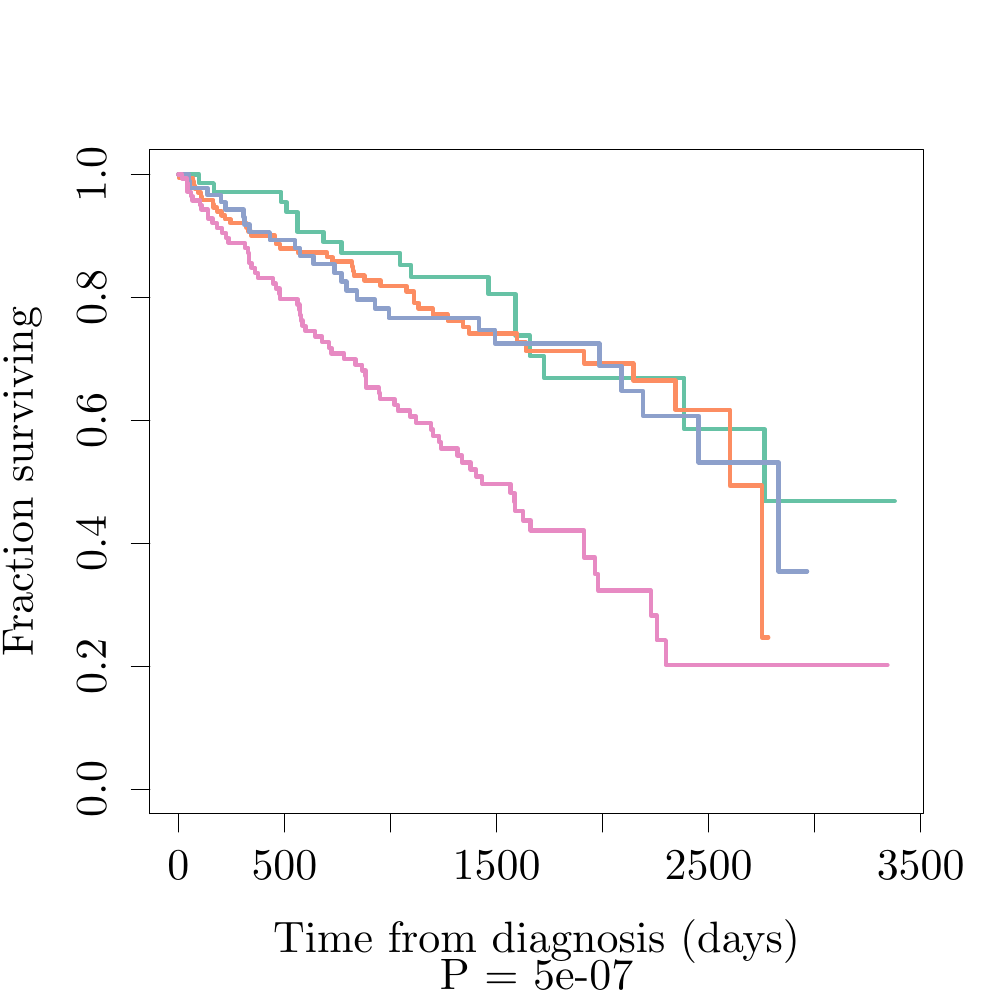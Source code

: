 % Created by tikzDevice version 0.8.1 on 2015-03-21 14:29:46
% !TEX encoding = UTF-8 Unicode
\documentclass[11pt]{memoir}
\nonstopmode

\usepackage{tikz}

\usepackage[active,tightpage,psfixbb]{preview}

\PreviewEnvironment{pgfpicture}

\setlength\PreviewBorder{0pt}

\usepackage{amsmath}
\newcommand{\SweaveOpts}[1]{}  % do not interfere with LaTeX
\newcommand{\SweaveInput}[1]{} % because they are not real TeX commands
\newcommand{\Sexpr}[1]{}       % will only be parsed by R


\usepackage{geometry}
\usepackage{amsmath}
\usepackage{lscape}
\geometry{verbose,tmargin=2.5cm,bmargin=2.5cm,lmargin=2.5cm,rmargin=2.5cm}


\begin{document}

\begin{tikzpicture}[x=1pt,y=1pt]
\definecolor{fillColor}{RGB}{255,255,255}
\path[use as bounding box,fill=fillColor,fill opacity=0.00] (0,0) rectangle (361.35,361.35);
\begin{scope}
\path[clip] (  0.00,  0.00) rectangle (361.35,361.35);
\definecolor{drawColor}{RGB}{0,0,0}

\path[draw=drawColor,line width= 0.4pt,line join=round,line cap=round] ( 64.47, 67.32) -- (332.70, 67.32);

\path[draw=drawColor,line width= 0.4pt,line join=round,line cap=round] ( 64.47, 67.32) -- ( 64.47, 60.72);

\path[draw=drawColor,line width= 0.4pt,line join=round,line cap=round] (102.79, 67.32) -- (102.79, 60.72);

\path[draw=drawColor,line width= 0.4pt,line join=round,line cap=round] (141.11, 67.32) -- (141.11, 60.72);

\path[draw=drawColor,line width= 0.4pt,line join=round,line cap=round] (179.43, 67.32) -- (179.43, 60.72);

\path[draw=drawColor,line width= 0.4pt,line join=round,line cap=round] (217.75, 67.32) -- (217.75, 60.72);

\path[draw=drawColor,line width= 0.4pt,line join=round,line cap=round] (256.07, 67.32) -- (256.07, 60.72);

\path[draw=drawColor,line width= 0.4pt,line join=round,line cap=round] (294.39, 67.32) -- (294.39, 60.72);

\path[draw=drawColor,line width= 0.4pt,line join=round,line cap=round] (332.70, 67.32) -- (332.70, 60.72);

\node[text=drawColor,anchor=base,inner sep=0pt, outer sep=0pt, scale=  1.45] at ( 64.47, 43.56) {0};

\node[text=drawColor,anchor=base,inner sep=0pt, outer sep=0pt, scale=  1.45] at (102.79, 43.56) {500};

\node[text=drawColor,anchor=base,inner sep=0pt, outer sep=0pt, scale=  1.45] at (179.43, 43.56) {1500};

\node[text=drawColor,anchor=base,inner sep=0pt, outer sep=0pt, scale=  1.45] at (256.07, 43.56) {2500};

\node[text=drawColor,anchor=base,inner sep=0pt, outer sep=0pt, scale=  1.45] at (332.70, 43.56) {3500};

\path[draw=drawColor,line width= 0.4pt,line join=round,line cap=round] ( 54.12, 76.21) -- ( 54.12,298.34);

\path[draw=drawColor,line width= 0.4pt,line join=round,line cap=round] ( 54.12, 76.21) -- ( 47.52, 76.21);

\path[draw=drawColor,line width= 0.4pt,line join=round,line cap=round] ( 54.12,120.63) -- ( 47.52,120.63);

\path[draw=drawColor,line width= 0.4pt,line join=round,line cap=round] ( 54.12,165.06) -- ( 47.52,165.06);

\path[draw=drawColor,line width= 0.4pt,line join=round,line cap=round] ( 54.12,209.49) -- ( 47.52,209.49);

\path[draw=drawColor,line width= 0.4pt,line join=round,line cap=round] ( 54.12,253.92) -- ( 47.52,253.92);

\path[draw=drawColor,line width= 0.4pt,line join=round,line cap=round] ( 54.12,298.34) -- ( 47.52,298.34);

\node[text=drawColor,rotate= 90.00,anchor=base,inner sep=0pt, outer sep=0pt, scale=  1.45] at ( 38.28, 76.21) {0.0};

\node[text=drawColor,rotate= 90.00,anchor=base,inner sep=0pt, outer sep=0pt, scale=  1.45] at ( 38.28,120.63) {0.2};

\node[text=drawColor,rotate= 90.00,anchor=base,inner sep=0pt, outer sep=0pt, scale=  1.45] at ( 38.28,165.06) {0.4};

\node[text=drawColor,rotate= 90.00,anchor=base,inner sep=0pt, outer sep=0pt, scale=  1.45] at ( 38.28,209.49) {0.6};

\node[text=drawColor,rotate= 90.00,anchor=base,inner sep=0pt, outer sep=0pt, scale=  1.45] at ( 38.28,253.92) {0.8};

\node[text=drawColor,rotate= 90.00,anchor=base,inner sep=0pt, outer sep=0pt, scale=  1.45] at ( 38.28,298.34) {1.0};

\path[draw=drawColor,line width= 0.4pt,line join=round,line cap=round] ( 54.12, 67.32) --
	(333.63, 67.32) --
	(333.63,307.23) --
	( 54.12,307.23) --
	( 54.12, 67.32);
\end{scope}
\begin{scope}
\path[clip] (  0.00,  0.00) rectangle (361.35,361.35);
\definecolor{drawColor}{RGB}{0,0,0}

\node[text=drawColor,anchor=base,inner sep=0pt, outer sep=0pt, scale=  1.45] at (193.87,  3.96) {P = 5e-07};

\node[text=drawColor,anchor=base,inner sep=0pt, outer sep=0pt, scale=  1.45] at (193.87, 17.16) {Time from diagnosis (days)};

\node[text=drawColor,rotate= 90.00,anchor=base,inner sep=0pt, outer sep=0pt, scale=  1.45] at ( 11.88,187.27) {Fraction surviving};
\end{scope}
\begin{scope}
\path[clip] ( 54.12, 67.32) rectangle (333.63,307.23);
\definecolor{drawColor}{RGB}{102,194,165}

\path[draw=drawColor,line width= 1.6pt,line join=round,line cap=round] ( 64.47,298.34) --
	( 65.55,298.34) --
	( 65.55,298.34) --
	( 65.62,298.34) --
	( 65.62,298.34) --
	( 65.85,298.34) --
	( 65.85,298.34) --
	( 66.39,298.34) --
	( 66.39,298.34) --
	( 66.69,298.34) --
	( 66.69,298.34) --
	( 68.00,298.34) --
	( 68.00,298.34) --
	( 68.15,298.34) --
	( 68.15,298.34) --
	( 71.98,298.34) --
	( 71.98,295.13) --
	( 77.27,295.13) --
	( 77.27,291.91) --
	( 79.03,291.91) --
	( 79.03,291.91) --
	( 84.01,291.91) --
	( 84.01,291.91) --
	( 85.85,291.91) --
	( 85.85,291.91) --
	( 86.77,291.91) --
	( 86.77,291.91) --
	( 90.07,291.91) --
	( 90.07,291.91) --
	( 93.13,291.91) --
	( 93.13,291.91) --
	( 93.21,291.91) --
	( 93.21,291.91) --
	(101.64,291.91) --
	(101.64,288.31) --
	(103.56,288.31) --
	(103.56,284.72) --
	(107.47,284.72) --
	(107.47,281.12) --
	(107.54,281.12) --
	(107.54,277.53) --
	(107.93,277.53) --
	(107.93,277.53) --
	(116.82,277.53) --
	(116.82,273.87) --
	(117.58,273.87) --
	(117.58,273.87) --
	(118.58,273.87) --
	(118.58,273.87) --
	(119.19,273.87) --
	(119.19,273.87) --
	(121.87,273.87) --
	(121.87,273.87) --
	(123.41,273.87) --
	(123.41,269.91) --
	(123.79,269.91) --
	(123.79,269.91) --
	(123.94,269.91) --
	(123.94,269.91) --
	(136.82,269.91) --
	(136.82,269.91) --
	(141.88,269.91) --
	(141.88,269.91) --
	(144.56,269.91) --
	(144.56,265.61) --
	(145.25,265.61) --
	(145.25,265.61) --
	(148.54,265.61) --
	(148.54,261.20) --
	(150.61,261.20) --
	(150.61,261.20) --
	(151.23,261.20) --
	(151.23,261.20) --
	(151.30,261.20) --
	(151.30,261.20) --
	(151.61,261.20) --
	(151.61,261.20) --
	(153.22,261.20) --
	(153.22,261.20) --
	(154.67,261.20) --
	(154.67,261.20) --
	(163.03,261.20) --
	(163.03,261.20) --
	(164.64,261.20) --
	(164.64,261.20) --
	(169.54,261.20) --
	(169.54,261.20) --
	(169.62,261.20) --
	(169.62,261.20) --
	(174.29,261.20) --
	(174.29,261.20) --
	(174.52,261.20) --
	(174.52,261.20) --
	(176.59,261.20) --
	(176.59,255.04) --
	(179.05,255.04) --
	(179.05,255.04) --
	(179.20,255.04) --
	(179.20,255.04) --
	(179.35,255.04) --
	(179.35,255.04) --
	(180.96,255.04) --
	(180.96,255.04) --
	(183.03,255.04) --
	(183.03,255.04) --
	(186.25,255.04) --
	(186.25,247.58) --
	(186.33,247.58) --
	(186.33,240.13) --
	(191.46,240.13) --
	(191.46,232.68) --
	(192.30,232.68) --
	(192.30,232.68) --
	(196.52,232.68) --
	(196.52,224.86) --
	(201.96,224.86) --
	(201.96,224.86) --
	(203.03,224.86) --
	(203.03,224.86) --
	(208.86,224.86) --
	(208.86,224.86) --
	(209.16,224.86) --
	(209.16,224.86) --
	(233.69,224.86) --
	(233.69,224.86) --
	(235.07,224.86) --
	(235.07,224.86) --
	(235.37,224.86) --
	(235.37,224.86) --
	(238.44,224.86) --
	(238.44,224.86) --
	(239.44,224.86) --
	(239.44,224.86) --
	(241.35,224.86) --
	(241.35,224.86) --
	(246.64,224.86) --
	(246.64,224.86) --
	(247.25,224.86) --
	(247.25,206.28) --
	(255.22,206.28) --
	(255.22,206.28) --
	(263.12,206.28) --
	(263.12,206.28) --
	(276.22,206.28) --
	(276.22,180.26) --
	(278.98,180.26) --
	(278.98,180.26) --
	(290.25,180.26) --
	(290.25,180.26) --
	(320.06,180.26) --
	(320.06,180.26) --
	(323.28,180.26) --
	(323.28,180.26);
\definecolor{drawColor}{RGB}{252,141,98}

\path[draw=drawColor,line width= 1.6pt,line join=round,line cap=round] ( 64.47,298.34) --
	( 64.47,298.34) --
	( 64.47,298.34) --
	( 64.63,298.34) --
	( 64.63,297.10) --
	( 64.93,297.10) --
	( 64.93,297.10) --
	( 65.01,297.10) --
	( 65.01,297.10) --
	( 65.09,297.10) --
	( 65.09,297.10) --
	( 65.24,297.10) --
	( 65.24,297.10) --
	( 65.47,297.10) --
	( 65.47,297.10) --
	( 65.70,297.10) --
	( 65.70,297.10) --
	( 66.16,297.10) --
	( 66.16,297.10) --
	( 66.46,297.10) --
	( 66.46,297.10) --
	( 67.38,297.10) --
	( 67.38,297.10) --
	( 68.69,297.10) --
	( 68.69,297.10) --
	( 69.53,297.10) --
	( 69.53,297.10) --
	( 69.76,297.10) --
	( 69.76,295.77) --
	( 70.07,295.77) --
	( 70.07,294.44) --
	( 70.37,294.44) --
	( 70.37,293.10) --
	( 71.37,293.10) --
	( 71.37,293.10) --
	( 71.52,293.10) --
	( 71.52,291.76) --
	( 72.60,291.76) --
	( 72.60,290.41) --
	( 72.75,290.41) --
	( 72.75,289.06) --
	( 73.52,289.06) --
	( 73.52,289.06) --
	( 76.89,289.06) --
	( 76.89,289.06) --
	( 77.04,289.06) --
	( 77.04,287.70) --
	( 77.12,287.70) --
	( 77.12,286.33) --
	( 77.88,286.33) --
	( 77.88,286.33) --
	( 77.96,286.33) --
	( 77.96,286.33) --
	( 78.34,286.33) --
	( 78.34,286.33) --
	( 78.50,286.33) --
	( 78.50,284.94) --
	( 78.73,284.94) --
	( 78.73,284.94) --
	( 80.03,284.94) --
	( 80.03,283.54) --
	( 80.87,283.54) --
	( 80.87,283.54) --
	( 81.33,283.54) --
	( 81.33,282.11) --
	( 83.25,282.11) --
	( 83.25,280.68) --
	( 83.48,280.68) --
	( 83.48,280.68) --
	( 84.24,280.68) --
	( 84.24,280.68) --
	( 86.93,280.68) --
	( 86.93,280.68) --
	( 88.61,280.68) --
	( 88.61,280.68) --
	( 89.00,280.68) --
	( 89.00,279.21) --
	( 89.76,279.21) --
	( 89.76,277.74) --
	( 90.68,277.74) --
	( 90.68,276.27) --
	( 90.76,276.27) --
	( 90.76,276.27) --
	( 91.60,276.27) --
	( 91.60,276.27) --
	( 92.98,276.27) --
	( 92.98,276.27) --
	( 95.59,276.27) --
	( 95.59,276.27) --
	( 95.74,276.27) --
	( 95.74,276.27) --
	( 95.89,276.27) --
	( 95.89,276.27) --
	( 97.58,276.27) --
	( 97.58,276.27) --
	( 99.27,276.27) --
	( 99.27,274.72) --
	( 99.73,274.72) --
	( 99.73,273.17) --
	(101.18,273.17) --
	(101.18,271.62) --
	(106.62,271.62) --
	(106.62,271.62) --
	(107.39,271.62) --
	(107.39,271.62) --
	(107.62,271.62) --
	(107.62,270.04) --
	(111.99,270.04) --
	(111.99,270.04) --
	(116.36,270.04) --
	(116.36,270.04) --
	(118.20,270.04) --
	(118.20,268.42) --
	(119.88,268.42) --
	(119.88,268.42) --
	(120.19,268.42) --
	(120.19,266.80) --
	(120.80,266.80) --
	(120.80,266.80) --
	(121.80,266.80) --
	(121.80,266.80) --
	(122.03,266.80) --
	(122.03,266.80) --
	(124.63,266.80) --
	(124.63,266.80) --
	(127.16,266.80) --
	(127.16,265.11) --
	(127.47,265.11) --
	(127.47,263.42) --
	(127.85,263.42) --
	(127.85,261.74) --
	(128.85,261.74) --
	(128.85,261.74) --
	(129.23,261.74) --
	(129.23,261.74) --
	(129.84,261.74) --
	(129.84,261.74) --
	(131.30,261.74) --
	(131.30,261.74) --
	(131.38,261.74) --
	(131.38,261.74) --
	(131.68,261.74) --
	(131.68,259.97) --
	(131.99,259.97) --
	(131.99,259.97) --
	(134.14,259.97) --
	(134.14,259.97) --
	(134.21,259.97) --
	(134.21,259.97) --
	(135.82,259.97) --
	(135.82,259.97) --
	(136.82,259.97) --
	(136.82,259.97) --
	(137.35,259.97) --
	(137.35,259.97) --
	(137.51,259.97) --
	(137.51,258.09) --
	(137.81,258.09) --
	(137.81,258.09) --
	(138.73,258.09) --
	(138.73,258.09) --
	(141.49,258.09) --
	(141.49,258.09) --
	(142.11,258.09) --
	(142.11,258.09) --
	(144.33,258.09) --
	(144.33,258.09) --
	(144.48,258.09) --
	(144.48,258.09) --
	(146.47,258.09) --
	(146.47,258.09) --
	(146.55,258.09) --
	(146.55,258.09) --
	(146.86,258.09) --
	(146.86,256.05) --
	(149.16,256.05) --
	(149.16,256.05) --
	(149.62,256.05) --
	(149.62,251.92) --
	(150.61,251.92) --
	(150.61,251.92) --
	(151.30,251.92) --
	(151.30,249.82) --
	(151.84,249.82) --
	(151.84,249.82) --
	(153.76,249.82) --
	(153.76,249.82) --
	(155.36,249.82) --
	(155.36,249.82) --
	(156.36,249.82) --
	(156.36,247.63) --
	(161.50,247.63) --
	(161.50,247.63) --
	(161.80,247.63) --
	(161.80,245.40) --
	(166.32,245.40) --
	(166.32,245.40) --
	(167.40,245.40) --
	(167.40,243.14) --
	(168.24,243.14) --
	(168.24,243.14) --
	(169.24,243.14) --
	(169.24,243.14) --
	(169.47,243.14) --
	(169.47,240.83) --
	(170.54,240.83) --
	(170.54,240.83) --
	(170.62,240.83) --
	(170.62,240.83) --
	(174.45,240.83) --
	(174.45,240.83) --
	(176.29,240.83) --
	(176.29,240.83) --
	(178.28,240.83) --
	(178.28,240.83) --
	(178.43,240.83) --
	(178.43,240.83) --
	(178.59,240.83) --
	(178.59,240.83) --
	(178.89,240.83) --
	(178.89,240.83) --
	(179.05,240.83) --
	(179.05,240.83) --
	(179.28,240.83) --
	(179.28,240.83) --
	(179.51,240.83) --
	(179.51,240.83) --
	(180.04,240.83) --
	(180.04,240.83) --
	(180.65,240.83) --
	(180.65,240.83) --
	(180.88,240.83) --
	(180.88,240.83) --
	(181.50,240.83) --
	(181.50,240.83) --
	(181.73,240.83) --
	(181.73,240.83) --
	(183.87,240.83) --
	(183.87,240.83) --
	(183.95,240.83) --
	(183.95,240.83) --
	(186.86,240.83) --
	(186.86,237.66) --
	(190.00,237.66) --
	(190.00,234.49) --
	(192.15,234.49) --
	(192.15,234.49) --
	(192.46,234.49) --
	(192.46,234.49) --
	(198.21,234.49) --
	(198.21,234.49) --
	(201.27,234.49) --
	(201.27,234.49) --
	(201.81,234.49) --
	(201.81,234.49) --
	(203.95,234.49) --
	(203.95,234.49) --
	(206.41,234.49) --
	(206.41,234.49) --
	(206.48,234.49) --
	(206.48,234.49) --
	(206.56,234.49) --
	(206.56,234.49) --
	(207.17,234.49) --
	(207.17,234.49) --
	(208.24,234.49) --
	(208.24,234.49) --
	(208.78,234.49) --
	(208.78,234.49) --
	(210.47,234.49) --
	(210.47,234.49) --
	(211.08,234.49) --
	(211.08,229.97) --
	(212.77,229.97) --
	(212.77,229.97) --
	(213.30,229.97) --
	(213.30,229.97) --
	(213.53,229.97) --
	(213.53,229.97) --
	(213.99,229.97) --
	(213.99,229.97) --
	(220.66,229.97) --
	(220.66,229.97) --
	(220.97,229.97) --
	(220.97,229.97) --
	(224.26,229.97) --
	(224.26,229.97) --
	(224.34,229.97) --
	(224.34,229.97) --
	(227.33,229.97) --
	(227.33,229.97) --
	(228.86,229.97) --
	(228.86,223.82) --
	(230.93,223.82) --
	(230.93,223.82) --
	(231.54,223.82) --
	(231.54,223.82) --
	(231.62,223.82) --
	(231.62,223.82) --
	(231.85,223.82) --
	(231.85,223.82) --
	(232.00,223.82) --
	(232.00,223.82) --
	(234.84,223.82) --
	(234.84,223.82) --
	(236.83,223.82) --
	(236.83,223.82) --
	(241.35,223.82) --
	(241.35,223.82) --
	(241.58,223.82) --
	(241.58,223.82) --
	(242.58,223.82) --
	(242.58,223.82) --
	(244.03,223.82) --
	(244.03,213.28) --
	(245.11,213.28) --
	(245.11,213.28) --
	(249.25,213.28) --
	(249.25,213.28) --
	(249.48,213.28) --
	(249.48,213.28) --
	(250.09,213.28) --
	(250.09,213.28) --
	(250.70,213.28) --
	(250.70,213.28) --
	(259.75,213.28) --
	(259.75,213.28) --
	(260.13,213.28) --
	(260.13,213.28) --
	(261.81,213.28) --
	(261.81,213.28) --
	(263.73,213.28) --
	(263.73,185.86) --
	(264.42,185.86) --
	(264.42,185.86) --
	(272.77,185.86) --
	(272.77,185.86) --
	(275.30,185.86) --
	(275.30,131.03) --
	(277.60,131.03) --
	(277.60,131.03);
\definecolor{drawColor}{RGB}{141,160,203}

\path[draw=drawColor,line width= 1.6pt,line join=round,line cap=round] ( 64.47,298.34) --
	( 64.47,298.34) --
	( 64.47,298.34) --
	( 65.70,298.34) --
	( 65.70,298.34) --
	( 65.93,298.34) --
	( 65.93,298.34) --
	( 66.23,298.34) --
	( 66.23,298.34) --
	( 67.54,298.34) --
	( 67.54,298.34) --
	( 68.30,298.34) --
	( 68.30,295.88) --
	( 68.61,295.88) --
	( 68.61,293.41) --
	( 72.90,293.41) --
	( 72.90,293.41) --
	( 74.67,293.41) --
	( 74.67,293.41) --
	( 74.97,293.41) --
	( 74.97,290.88) --
	( 78.11,290.88) --
	( 78.11,290.88) --
	( 78.42,290.88) --
	( 78.42,290.88) --
	( 79.34,290.88) --
	( 79.34,290.88) --
	( 79.88,290.88) --
	( 79.88,288.26) --
	( 80.95,288.26) --
	( 80.95,288.26) --
	( 81.41,288.26) --
	( 81.41,285.61) --
	( 83.48,285.61) --
	( 83.48,285.61) --
	( 84.55,285.61) --
	( 84.55,285.61) --
	( 88.00,285.61) --
	( 88.00,282.89) --
	( 88.31,282.89) --
	( 88.31,280.17) --
	( 88.92,280.17) --
	( 88.92,280.17) --
	( 90.22,280.17) --
	( 90.22,277.42) --
	( 92.75,277.42) --
	( 92.75,277.42) --
	( 93.52,277.42) --
	( 93.52,277.42) --
	( 95.13,277.42) --
	( 95.13,277.42) --
	( 97.50,277.42) --
	( 97.50,274.54) --
	(106.70,274.54) --
	(106.70,271.67) --
	(108.39,271.67) --
	(108.39,268.79) --
	(108.46,268.79) --
	(108.46,268.79) --
	(113.29,268.79) --
	(113.29,265.88) --
	(113.90,265.88) --
	(113.90,265.88) --
	(114.21,265.88) --
	(114.21,265.88) --
	(115.21,265.88) --
	(115.21,265.88) --
	(115.36,265.88) --
	(115.36,265.88) --
	(120.11,265.88) --
	(120.11,265.88) --
	(120.80,265.88) --
	(120.80,262.72) --
	(123.33,262.72) --
	(123.33,259.55) --
	(124.63,259.55) --
	(124.63,259.55) --
	(125.17,259.55) --
	(125.17,256.34) --
	(128.92,256.34) --
	(128.92,253.12) --
	(130.46,253.12) --
	(130.46,253.12) --
	(135.52,253.12) --
	(135.52,249.84) --
	(137.35,249.84) --
	(137.35,249.84) --
	(138.50,249.84) --
	(138.50,249.84) --
	(140.50,249.84) --
	(140.50,246.44) --
	(148.93,246.44) --
	(148.93,246.44) --
	(150.31,246.44) --
	(150.31,246.44) --
	(151.07,246.44) --
	(151.07,246.44) --
	(151.46,246.44) --
	(151.46,246.44) --
	(153.99,246.44) --
	(153.99,246.44) --
	(157.74,246.44) --
	(157.74,246.44) --
	(165.10,246.44) --
	(165.10,246.44) --
	(170.00,246.44) --
	(170.00,246.44) --
	(171.46,246.44) --
	(171.46,246.44) --
	(171.61,246.44) --
	(171.61,246.44) --
	(173.07,246.44) --
	(173.07,242.18) --
	(173.53,242.18) --
	(173.53,242.18) --
	(173.68,242.18) --
	(173.68,242.18) --
	(176.44,242.18) --
	(176.44,242.18) --
	(177.21,242.18) --
	(177.21,242.18) --
	(177.97,242.18) --
	(177.97,242.18) --
	(178.43,242.18) --
	(178.43,242.18) --
	(178.89,242.18) --
	(178.89,237.15) --
	(183.72,237.15) --
	(183.72,237.15) --
	(189.32,237.15) --
	(189.32,237.15) --
	(189.54,237.15) --
	(189.54,237.15) --
	(193.99,237.15) --
	(193.99,237.15) --
	(198.13,237.15) --
	(198.13,237.15) --
	(199.97,237.15) --
	(199.97,237.15) --
	(201.42,237.15) --
	(201.42,237.15) --
	(205.64,237.15) --
	(205.64,237.15) --
	(208.47,237.15) --
	(208.47,237.15) --
	(209.24,237.15) --
	(209.24,237.15) --
	(209.47,237.15) --
	(209.47,237.15) --
	(214.30,237.15) --
	(214.30,237.15) --
	(216.60,237.15) --
	(216.60,229.11) --
	(217.59,229.11) --
	(217.59,229.11) --
	(219.05,229.11) --
	(219.05,229.11) --
	(224.65,229.11) --
	(224.65,220.11) --
	(232.31,220.11) --
	(232.31,211.12) --
	(232.46,211.12) --
	(232.46,211.12) --
	(237.44,211.12) --
	(237.44,211.12) --
	(237.52,211.12) --
	(237.52,211.12) --
	(244.80,211.12) --
	(244.80,211.12) --
	(250.32,211.12) --
	(250.32,211.12) --
	(250.63,211.12) --
	(250.63,211.12) --
	(251.31,211.12) --
	(251.31,211.12) --
	(252.46,211.12) --
	(252.46,194.25) --
	(261.12,194.25) --
	(261.12,194.25) --
	(268.33,194.25) --
	(268.33,194.25) --
	(274.92,194.25) --
	(274.92,194.25) --
	(281.36,194.25) --
	(281.36,154.90) --
	(282.05,154.90) --
	(282.05,154.90) --
	(291.63,154.90) --
	(291.63,154.90);
\definecolor{drawColor}{RGB}{231,138,195}

\path[draw=drawColor,line width= 1.6pt,line join=round,line cap=round] ( 64.47,298.34) --
	( 64.78,298.34) --
	( 64.78,298.34) --
	( 64.86,298.34) --
	( 64.86,298.34) --
	( 65.01,298.34) --
	( 65.01,298.34) --
	( 65.32,298.34) --
	( 65.32,298.34) --
	( 65.62,298.34) --
	( 65.62,298.34) --
	( 65.85,298.34) --
	( 65.85,296.77) --
	( 66.16,296.77) --
	( 66.16,296.77) --
	( 67.61,296.77) --
	( 67.61,295.18) --
	( 67.69,295.18) --
	( 67.69,293.60) --
	( 67.77,293.60) --
	( 67.77,292.01) --
	( 68.99,292.01) --
	( 68.99,290.42) --
	( 69.61,290.42) --
	( 69.61,288.84) --
	( 71.37,288.84) --
	( 71.37,288.84) --
	( 72.21,288.84) --
	( 72.21,287.24) --
	( 72.37,287.24) --
	( 72.37,287.24) --
	( 72.83,287.24) --
	( 72.83,285.63) --
	( 73.44,285.63) --
	( 73.44,285.63) --
	( 74.13,285.63) --
	( 74.13,285.63) --
	( 75.12,285.63) --
	( 75.12,282.35) --
	( 75.28,282.35) --
	( 75.28,282.35) --
	( 75.97,282.35) --
	( 75.97,282.35) --
	( 76.04,282.35) --
	( 76.04,282.35) --
	( 76.81,282.35) --
	( 76.81,280.68) --
	( 77.19,280.68) --
	( 77.19,280.68) --
	( 77.35,280.68) --
	( 77.35,280.68) --
	( 78.42,280.68) --
	( 78.42,278.97) --
	( 79.19,278.97) --
	( 79.19,278.97) --
	( 79.34,278.97) --
	( 79.34,278.97) --
	( 79.57,278.97) --
	( 79.57,278.97) --
	( 80.11,278.97) --
	( 80.11,278.97) --
	( 80.18,278.97) --
	( 80.18,277.21) --
	( 80.26,277.21) --
	( 80.26,277.21) --
	( 80.64,277.21) --
	( 80.64,277.21) --
	( 81.64,277.21) --
	( 81.64,275.42) --
	( 81.79,275.42) --
	( 81.79,275.42) --
	( 82.64,275.42) --
	( 82.64,273.60) --
	( 88.46,273.60) --
	( 88.46,271.79) --
	( 89.69,271.79) --
	( 89.69,269.98) --
	( 89.99,269.98) --
	( 89.99,268.17) --
	( 90.07,268.17) --
	( 90.07,266.36) --
	( 90.84,266.36) --
	( 90.84,264.55) --
	( 91.68,264.55) --
	( 91.68,264.55) --
	( 92.22,264.55) --
	( 92.22,262.72) --
	( 92.83,262.72) --
	( 92.83,262.72) --
	( 93.06,262.72) --
	( 93.06,262.72) --
	( 93.21,262.72) --
	( 93.21,260.86) --
	( 97.81,260.86) --
	( 97.81,260.86) --
	( 98.58,260.86) --
	( 98.58,258.97) --
	( 99.27,258.97) --
	( 99.27,258.97) --
	( 99.65,258.97) --
	( 99.65,257.07) --
	(101.03,257.07) --
	(101.03,255.16) --
	(101.18,255.16) --
	(101.18,253.26) --
	(102.79,253.26) --
	(102.79,253.26) --
	(107.47,253.26) --
	(107.47,251.34) --
	(108.16,251.34) --
	(108.16,249.41) --
	(108.31,249.41) --
	(108.31,247.49) --
	(108.69,247.49) --
	(108.69,245.56) --
	(109.38,245.56) --
	(109.38,243.64) --
	(110.38,243.64) --
	(110.38,241.71) --
	(110.68,241.71) --
	(110.68,241.71) --
	(111.68,241.71) --
	(111.68,241.71) --
	(112.75,241.71) --
	(112.75,241.71) --
	(113.90,241.71) --
	(113.90,239.72) --
	(116.43,239.72) --
	(116.43,237.72) --
	(116.97,237.72) --
	(116.97,237.72) --
	(117.58,237.72) --
	(117.58,237.72) --
	(118.81,237.72) --
	(118.81,235.68) --
	(119.80,235.68) --
	(119.80,233.64) --
	(124.40,233.64) --
	(124.40,231.59) --
	(128.39,231.59) --
	(128.39,229.55) --
	(130.84,229.55) --
	(130.84,227.50) --
	(132.07,227.50) --
	(132.07,225.46) --
	(132.22,225.46) --
	(132.22,221.37) --
	(135.90,221.37) --
	(135.90,221.37) --
	(136.89,221.37) --
	(136.89,219.29) --
	(137.35,219.29) --
	(137.35,217.22) --
	(140.57,217.22) --
	(140.57,217.22) --
	(142.49,217.22) --
	(142.49,217.22) --
	(142.57,217.22) --
	(142.57,215.08) --
	(143.72,215.08) --
	(143.72,212.95) --
	(144.41,212.95) --
	(144.41,212.95) --
	(148.16,212.95) --
	(148.16,210.78) --
	(148.54,210.78) --
	(148.54,210.78) --
	(149.31,210.78) --
	(149.31,210.78) --
	(150.38,210.78) --
	(150.38,208.53) --
	(150.77,208.53) --
	(150.77,208.53) --
	(151.07,208.53) --
	(151.07,208.53) --
	(155.67,208.53) --
	(155.67,206.21) --
	(156.44,206.21) --
	(156.44,203.89) --
	(158.66,203.89) --
	(158.66,201.57) --
	(159.35,201.57) --
	(159.35,199.25) --
	(162.11,199.25) --
	(162.11,199.25) --
	(162.26,199.25) --
	(162.26,199.25) --
	(162.49,199.25) --
	(162.49,199.25) --
	(164.64,199.25) --
	(164.64,199.25) --
	(165.33,199.25) --
	(165.33,196.74) --
	(166.94,196.74) --
	(166.94,194.23) --
	(170.08,194.23) --
	(170.08,191.71) --
	(172.07,191.71) --
	(172.07,189.20) --
	(172.68,189.20) --
	(172.68,189.20) --
	(172.99,189.20) --
	(172.99,189.20) --
	(174.06,189.20) --
	(174.06,189.20) --
	(174.22,189.20) --
	(174.22,186.51) --
	(175.60,186.51) --
	(175.60,186.51) --
	(177.67,186.51) --
	(177.67,186.51) --
	(178.74,186.51) --
	(178.74,186.51) --
	(178.82,186.51) --
	(178.82,186.51) --
	(180.58,186.51) --
	(180.58,186.51) --
	(183.87,186.51) --
	(183.87,186.51) --
	(184.49,186.51) --
	(184.49,183.27) --
	(185.87,183.27) --
	(185.87,180.02) --
	(186.10,180.02) --
	(186.10,176.78) --
	(187.02,176.78) --
	(187.02,176.78) --
	(188.93,176.78) --
	(188.93,176.78) --
	(189.01,176.78) --
	(189.01,173.31) --
	(191.38,173.31) --
	(191.38,173.31) --
	(191.77,173.31) --
	(191.77,169.72) --
	(197.13,169.72) --
	(197.13,169.72) --
	(205.03,169.72) --
	(205.03,169.72) --
	(205.72,169.72) --
	(205.72,169.72) --
	(206.64,169.72) --
	(206.64,169.72) --
	(207.32,169.72) --
	(207.32,169.72) --
	(207.86,169.72) --
	(207.86,169.72) --
	(209.55,169.72) --
	(209.55,169.72) --
	(211.00,169.72) --
	(211.00,159.87) --
	(211.92,159.87) --
	(211.92,159.87) --
	(213.38,159.87) --
	(213.38,159.87) --
	(214.30,159.87) --
	(214.30,159.87) --
	(214.99,159.87) --
	(214.99,153.90) --
	(216.14,153.90) --
	(216.14,147.92) --
	(218.74,147.92) --
	(218.74,147.92) --
	(218.97,147.92) --
	(218.97,147.92) --
	(221.04,147.92) --
	(221.04,147.92) --
	(223.88,147.92) --
	(223.88,147.92) --
	(235.14,147.92) --
	(235.14,138.96) --
	(237.37,138.96) --
	(237.37,129.99) --
	(240.59,129.99) --
	(240.59,121.03) --
	(242.58,121.03) --
	(242.58,121.03) --
	(260.20,121.03) --
	(260.20,121.03) --
	(285.27,121.03) --
	(285.27,121.03) --
	(300.06,121.03) --
	(300.06,121.03) --
	(320.67,121.03) --
	(320.67,121.03);
\end{scope}
\end{tikzpicture}

\end{document}
